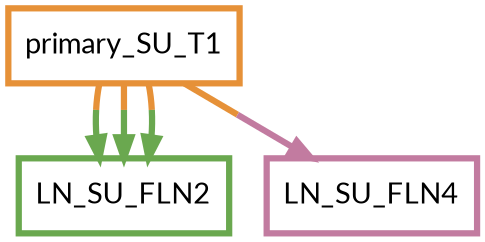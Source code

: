 digraph  {
dpi=600;size=3.5;
LN_SU_FLN2 [color="#6aa84fff", fillcolor=white, fontname=Lato, penwidth="3.0", shape=box];
LN_SU_FLN4 [color="#c27ba0ff", fillcolor=white, fontname=Lato, penwidth="3.0", shape=box];
primary_SU_T1 [color="#e69138ff", fillcolor=white, fontname=Lato, penwidth="3.0", shape=box];
primary_SU_T1 -> LN_SU_FLN2  [color="#e69138ff;0.5:#6aa84fff", key=0, penwidth=3];
primary_SU_T1 -> LN_SU_FLN2  [color="#e69138ff;0.5:#6aa84fff", key=1, penwidth=3];
primary_SU_T1 -> LN_SU_FLN2  [color="#e69138ff;0.5:#6aa84fff", key=2, penwidth=3];
primary_SU_T1 -> LN_SU_FLN4  [color="#e69138ff;0.5:#c27ba0ff", key=0, penwidth=3];
}
